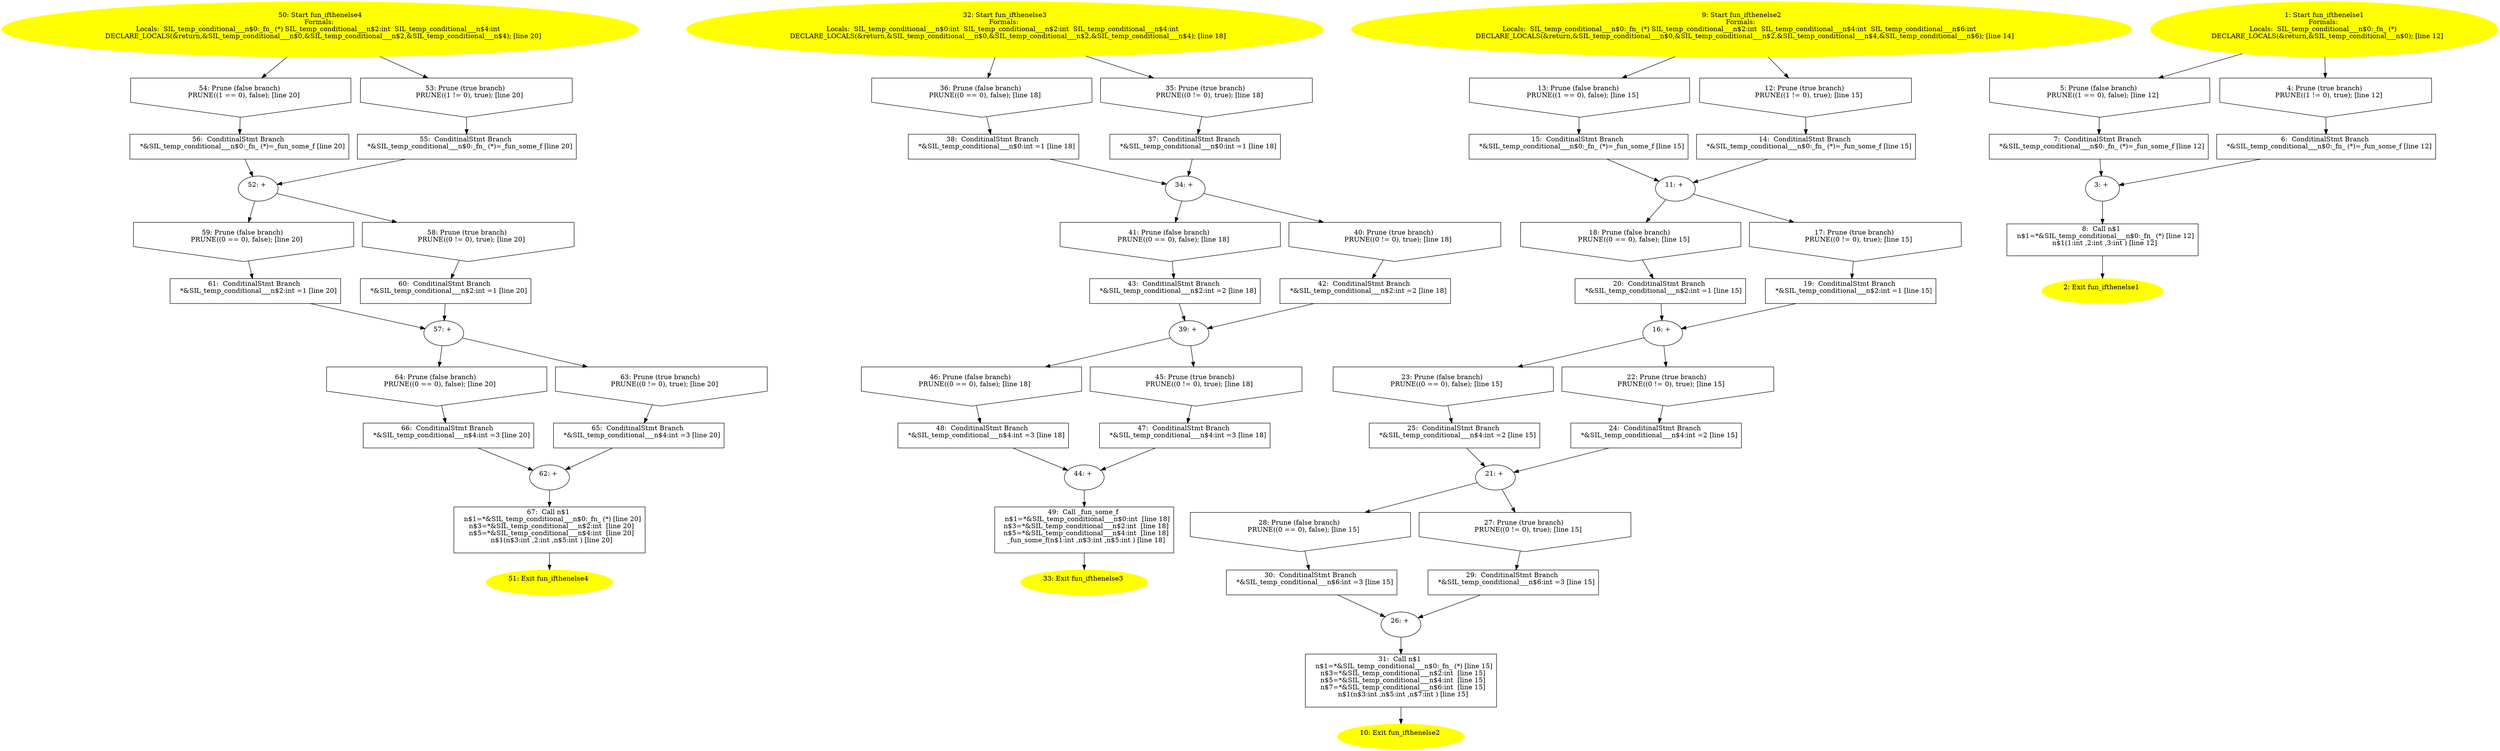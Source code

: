 /* @generated */
digraph iCFG {
67 [label="67:  Call n$1 \n   n$1=*&SIL_temp_conditional___n$0:_fn_ (*) [line 20]\n  n$3=*&SIL_temp_conditional___n$2:int  [line 20]\n  n$5=*&SIL_temp_conditional___n$4:int  [line 20]\n  n$1(n$3:int ,2:int ,n$5:int ) [line 20]\n " shape="box"]
	

	 67 -> 51 ;
66 [label="66:  ConditinalStmt Branch \n   *&SIL_temp_conditional___n$4:int =3 [line 20]\n " shape="box"]
	

	 66 -> 62 ;
65 [label="65:  ConditinalStmt Branch \n   *&SIL_temp_conditional___n$4:int =3 [line 20]\n " shape="box"]
	

	 65 -> 62 ;
64 [label="64: Prune (false branch) \n   PRUNE((0 == 0), false); [line 20]\n " shape="invhouse"]
	

	 64 -> 66 ;
63 [label="63: Prune (true branch) \n   PRUNE((0 != 0), true); [line 20]\n " shape="invhouse"]
	

	 63 -> 65 ;
62 [label="62: + \n  " ]
	

	 62 -> 67 ;
61 [label="61:  ConditinalStmt Branch \n   *&SIL_temp_conditional___n$2:int =1 [line 20]\n " shape="box"]
	

	 61 -> 57 ;
60 [label="60:  ConditinalStmt Branch \n   *&SIL_temp_conditional___n$2:int =1 [line 20]\n " shape="box"]
	

	 60 -> 57 ;
59 [label="59: Prune (false branch) \n   PRUNE((0 == 0), false); [line 20]\n " shape="invhouse"]
	

	 59 -> 61 ;
58 [label="58: Prune (true branch) \n   PRUNE((0 != 0), true); [line 20]\n " shape="invhouse"]
	

	 58 -> 60 ;
57 [label="57: + \n  " ]
	

	 57 -> 63 ;
	 57 -> 64 ;
56 [label="56:  ConditinalStmt Branch \n   *&SIL_temp_conditional___n$0:_fn_ (*)=_fun_some_f [line 20]\n " shape="box"]
	

	 56 -> 52 ;
55 [label="55:  ConditinalStmt Branch \n   *&SIL_temp_conditional___n$0:_fn_ (*)=_fun_some_f [line 20]\n " shape="box"]
	

	 55 -> 52 ;
54 [label="54: Prune (false branch) \n   PRUNE((1 == 0), false); [line 20]\n " shape="invhouse"]
	

	 54 -> 56 ;
53 [label="53: Prune (true branch) \n   PRUNE((1 != 0), true); [line 20]\n " shape="invhouse"]
	

	 53 -> 55 ;
52 [label="52: + \n  " ]
	

	 52 -> 58 ;
	 52 -> 59 ;
51 [label="51: Exit fun_ifthenelse4 \n  " color=yellow style=filled]
	

50 [label="50: Start fun_ifthenelse4\nFormals: \nLocals:  SIL_temp_conditional___n$0:_fn_ (*) SIL_temp_conditional___n$2:int  SIL_temp_conditional___n$4:int  \n   DECLARE_LOCALS(&return,&SIL_temp_conditional___n$0,&SIL_temp_conditional___n$2,&SIL_temp_conditional___n$4); [line 20]\n " color=yellow style=filled]
	

	 50 -> 53 ;
	 50 -> 54 ;
49 [label="49:  Call _fun_some_f \n   n$1=*&SIL_temp_conditional___n$0:int  [line 18]\n  n$3=*&SIL_temp_conditional___n$2:int  [line 18]\n  n$5=*&SIL_temp_conditional___n$4:int  [line 18]\n  _fun_some_f(n$1:int ,n$3:int ,n$5:int ) [line 18]\n " shape="box"]
	

	 49 -> 33 ;
48 [label="48:  ConditinalStmt Branch \n   *&SIL_temp_conditional___n$4:int =3 [line 18]\n " shape="box"]
	

	 48 -> 44 ;
47 [label="47:  ConditinalStmt Branch \n   *&SIL_temp_conditional___n$4:int =3 [line 18]\n " shape="box"]
	

	 47 -> 44 ;
46 [label="46: Prune (false branch) \n   PRUNE((0 == 0), false); [line 18]\n " shape="invhouse"]
	

	 46 -> 48 ;
45 [label="45: Prune (true branch) \n   PRUNE((0 != 0), true); [line 18]\n " shape="invhouse"]
	

	 45 -> 47 ;
44 [label="44: + \n  " ]
	

	 44 -> 49 ;
43 [label="43:  ConditinalStmt Branch \n   *&SIL_temp_conditional___n$2:int =2 [line 18]\n " shape="box"]
	

	 43 -> 39 ;
42 [label="42:  ConditinalStmt Branch \n   *&SIL_temp_conditional___n$2:int =2 [line 18]\n " shape="box"]
	

	 42 -> 39 ;
41 [label="41: Prune (false branch) \n   PRUNE((0 == 0), false); [line 18]\n " shape="invhouse"]
	

	 41 -> 43 ;
40 [label="40: Prune (true branch) \n   PRUNE((0 != 0), true); [line 18]\n " shape="invhouse"]
	

	 40 -> 42 ;
39 [label="39: + \n  " ]
	

	 39 -> 45 ;
	 39 -> 46 ;
38 [label="38:  ConditinalStmt Branch \n   *&SIL_temp_conditional___n$0:int =1 [line 18]\n " shape="box"]
	

	 38 -> 34 ;
37 [label="37:  ConditinalStmt Branch \n   *&SIL_temp_conditional___n$0:int =1 [line 18]\n " shape="box"]
	

	 37 -> 34 ;
36 [label="36: Prune (false branch) \n   PRUNE((0 == 0), false); [line 18]\n " shape="invhouse"]
	

	 36 -> 38 ;
35 [label="35: Prune (true branch) \n   PRUNE((0 != 0), true); [line 18]\n " shape="invhouse"]
	

	 35 -> 37 ;
34 [label="34: + \n  " ]
	

	 34 -> 40 ;
	 34 -> 41 ;
33 [label="33: Exit fun_ifthenelse3 \n  " color=yellow style=filled]
	

32 [label="32: Start fun_ifthenelse3\nFormals: \nLocals:  SIL_temp_conditional___n$0:int  SIL_temp_conditional___n$2:int  SIL_temp_conditional___n$4:int  \n   DECLARE_LOCALS(&return,&SIL_temp_conditional___n$0,&SIL_temp_conditional___n$2,&SIL_temp_conditional___n$4); [line 18]\n " color=yellow style=filled]
	

	 32 -> 35 ;
	 32 -> 36 ;
31 [label="31:  Call n$1 \n   n$1=*&SIL_temp_conditional___n$0:_fn_ (*) [line 15]\n  n$3=*&SIL_temp_conditional___n$2:int  [line 15]\n  n$5=*&SIL_temp_conditional___n$4:int  [line 15]\n  n$7=*&SIL_temp_conditional___n$6:int  [line 15]\n  n$1(n$3:int ,n$5:int ,n$7:int ) [line 15]\n " shape="box"]
	

	 31 -> 10 ;
30 [label="30:  ConditinalStmt Branch \n   *&SIL_temp_conditional___n$6:int =3 [line 15]\n " shape="box"]
	

	 30 -> 26 ;
29 [label="29:  ConditinalStmt Branch \n   *&SIL_temp_conditional___n$6:int =3 [line 15]\n " shape="box"]
	

	 29 -> 26 ;
28 [label="28: Prune (false branch) \n   PRUNE((0 == 0), false); [line 15]\n " shape="invhouse"]
	

	 28 -> 30 ;
27 [label="27: Prune (true branch) \n   PRUNE((0 != 0), true); [line 15]\n " shape="invhouse"]
	

	 27 -> 29 ;
26 [label="26: + \n  " ]
	

	 26 -> 31 ;
25 [label="25:  ConditinalStmt Branch \n   *&SIL_temp_conditional___n$4:int =2 [line 15]\n " shape="box"]
	

	 25 -> 21 ;
24 [label="24:  ConditinalStmt Branch \n   *&SIL_temp_conditional___n$4:int =2 [line 15]\n " shape="box"]
	

	 24 -> 21 ;
23 [label="23: Prune (false branch) \n   PRUNE((0 == 0), false); [line 15]\n " shape="invhouse"]
	

	 23 -> 25 ;
22 [label="22: Prune (true branch) \n   PRUNE((0 != 0), true); [line 15]\n " shape="invhouse"]
	

	 22 -> 24 ;
21 [label="21: + \n  " ]
	

	 21 -> 27 ;
	 21 -> 28 ;
20 [label="20:  ConditinalStmt Branch \n   *&SIL_temp_conditional___n$2:int =1 [line 15]\n " shape="box"]
	

	 20 -> 16 ;
19 [label="19:  ConditinalStmt Branch \n   *&SIL_temp_conditional___n$2:int =1 [line 15]\n " shape="box"]
	

	 19 -> 16 ;
18 [label="18: Prune (false branch) \n   PRUNE((0 == 0), false); [line 15]\n " shape="invhouse"]
	

	 18 -> 20 ;
17 [label="17: Prune (true branch) \n   PRUNE((0 != 0), true); [line 15]\n " shape="invhouse"]
	

	 17 -> 19 ;
16 [label="16: + \n  " ]
	

	 16 -> 22 ;
	 16 -> 23 ;
15 [label="15:  ConditinalStmt Branch \n   *&SIL_temp_conditional___n$0:_fn_ (*)=_fun_some_f [line 15]\n " shape="box"]
	

	 15 -> 11 ;
14 [label="14:  ConditinalStmt Branch \n   *&SIL_temp_conditional___n$0:_fn_ (*)=_fun_some_f [line 15]\n " shape="box"]
	

	 14 -> 11 ;
13 [label="13: Prune (false branch) \n   PRUNE((1 == 0), false); [line 15]\n " shape="invhouse"]
	

	 13 -> 15 ;
12 [label="12: Prune (true branch) \n   PRUNE((1 != 0), true); [line 15]\n " shape="invhouse"]
	

	 12 -> 14 ;
11 [label="11: + \n  " ]
	

	 11 -> 17 ;
	 11 -> 18 ;
10 [label="10: Exit fun_ifthenelse2 \n  " color=yellow style=filled]
	

9 [label="9: Start fun_ifthenelse2\nFormals: \nLocals:  SIL_temp_conditional___n$0:_fn_ (*) SIL_temp_conditional___n$2:int  SIL_temp_conditional___n$4:int  SIL_temp_conditional___n$6:int  \n   DECLARE_LOCALS(&return,&SIL_temp_conditional___n$0,&SIL_temp_conditional___n$2,&SIL_temp_conditional___n$4,&SIL_temp_conditional___n$6); [line 14]\n " color=yellow style=filled]
	

	 9 -> 12 ;
	 9 -> 13 ;
8 [label="8:  Call n$1 \n   n$1=*&SIL_temp_conditional___n$0:_fn_ (*) [line 12]\n  n$1(1:int ,2:int ,3:int ) [line 12]\n " shape="box"]
	

	 8 -> 2 ;
7 [label="7:  ConditinalStmt Branch \n   *&SIL_temp_conditional___n$0:_fn_ (*)=_fun_some_f [line 12]\n " shape="box"]
	

	 7 -> 3 ;
6 [label="6:  ConditinalStmt Branch \n   *&SIL_temp_conditional___n$0:_fn_ (*)=_fun_some_f [line 12]\n " shape="box"]
	

	 6 -> 3 ;
5 [label="5: Prune (false branch) \n   PRUNE((1 == 0), false); [line 12]\n " shape="invhouse"]
	

	 5 -> 7 ;
4 [label="4: Prune (true branch) \n   PRUNE((1 != 0), true); [line 12]\n " shape="invhouse"]
	

	 4 -> 6 ;
3 [label="3: + \n  " ]
	

	 3 -> 8 ;
2 [label="2: Exit fun_ifthenelse1 \n  " color=yellow style=filled]
	

1 [label="1: Start fun_ifthenelse1\nFormals: \nLocals:  SIL_temp_conditional___n$0:_fn_ (*) \n   DECLARE_LOCALS(&return,&SIL_temp_conditional___n$0); [line 12]\n " color=yellow style=filled]
	

	 1 -> 4 ;
	 1 -> 5 ;
}
